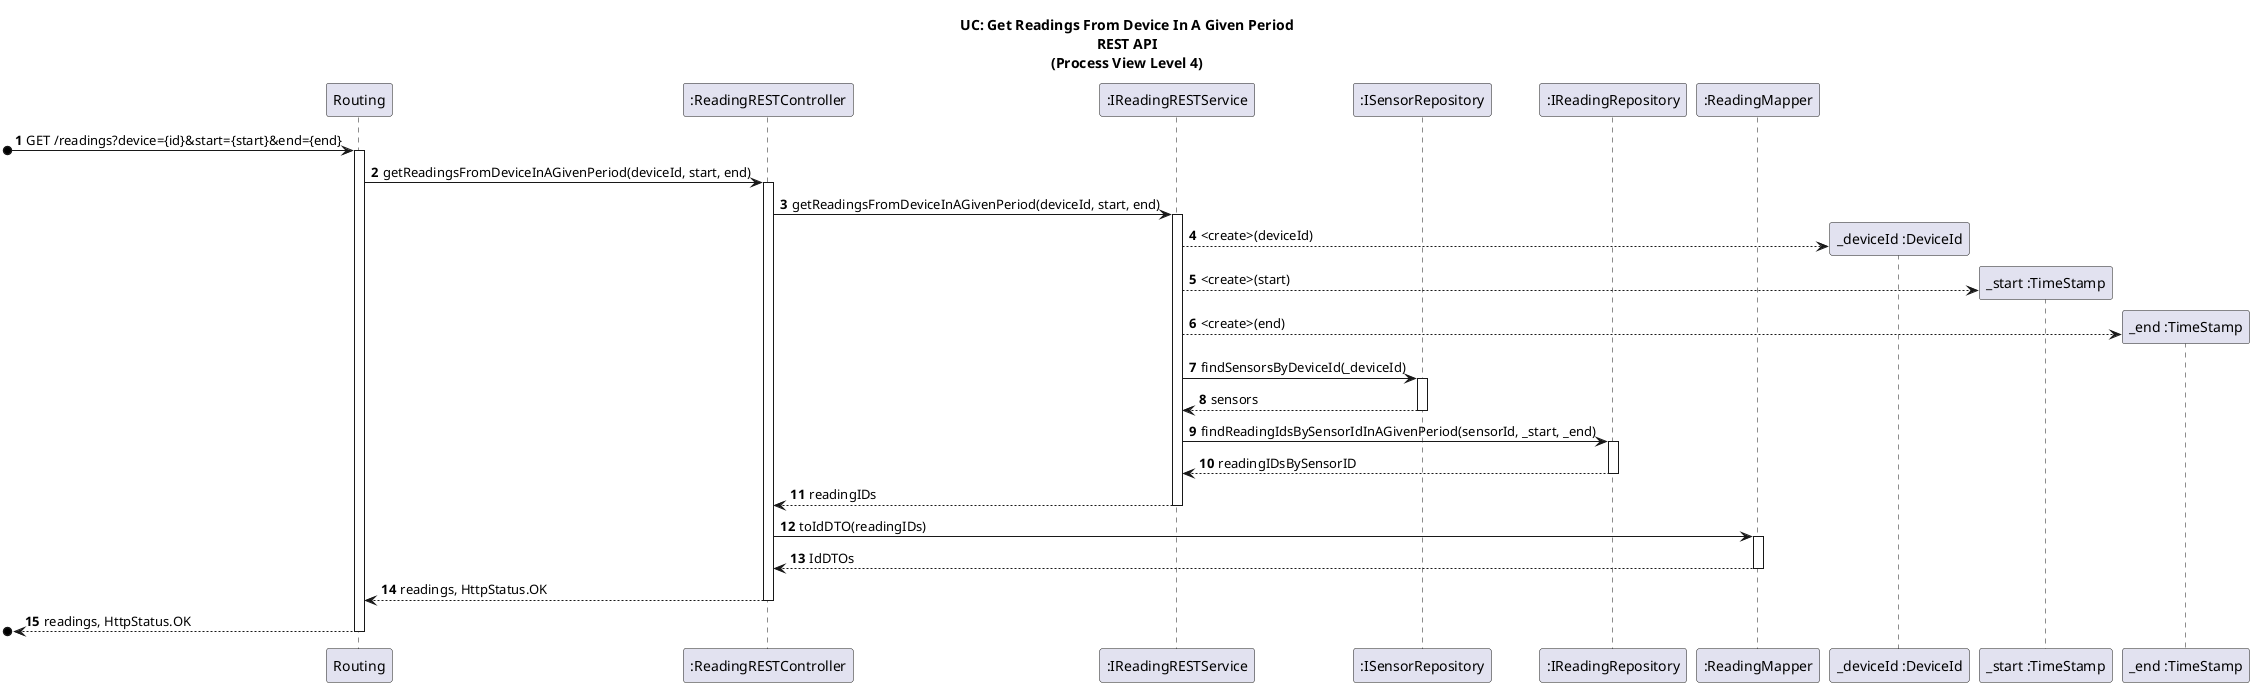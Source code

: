 @startuml

autonumber

title UC: Get Readings From Device In A Given Period\nREST API\n(Process View Level 4)

/'US33 As a Room Owner [or Power User, or Administrator],
I want to get a list of all measurement of a device in a room, in a given period.'/

participant "Routing" as R
participant ":ReadingRESTController" as RC
'participant ":DeviceMapper" as DM
'participant ":PeriodMapper" as PM
participant ":IReadingRESTService" as RS
participant ":ISensorRepository" as SR
participant ":IReadingRepository" as RR
participant ":ReadingMapper" as RM
participant "_deviceId :DeviceId" as Did
participant "_start :TimeStamp" as ST
participant "_end :TimeStamp" as END

[o-> R: GET /readings?device={id}&start={start}&end={end}
activate R

R-> RC: getReadingsFromDeviceInAGivenPeriod(deviceId, start, end)
activate RC

'RC -> DM: toDeviceId(deviceDTO)
'activate DM
'DM --> RC: deviceId
'deactivate DM
'
'RC -> PM: toStart(timeStampDTO)
'activate PM
'PM --> ST**: <create>(startTime)
'PM --> RC: start
'deactivate PM
'
'RC -> PM: toEnd(timeStampDTO)
'activate PM
'PM --> END**: <create>(endTime)
'PM --> RC: end
'deactivate PM

RC -> RS: getReadingsFromDeviceInAGivenPeriod(deviceId, start, end)
activate RS

RS --> Did**: <create>(deviceId)
RS --> ST**: <create>(start)
RS --> END**: <create>(end)

RS -> SR: findSensorsByDeviceId(_deviceId)
activate SR
SR --> RS: sensors
deactivate SR
    RS -> RR: findReadingIdsBySensorIdInAGivenPeriod(sensorId, _start, _end)
    activate RR
    RR --> RS: readingIDsBySensorID
    deactivate RR
RS --> RC : readingIDs
deactivate RS
RC -> RM: toIdDTO(readingIDs)
activate RM
RM --> RC: IdDTOs
deactivate RM
deactivate RS
R<-- RC: readings, HttpStatus.OK
deactivate RC
[o<-- R: readings, HttpStatus.OK
deactivate R

@enduml
